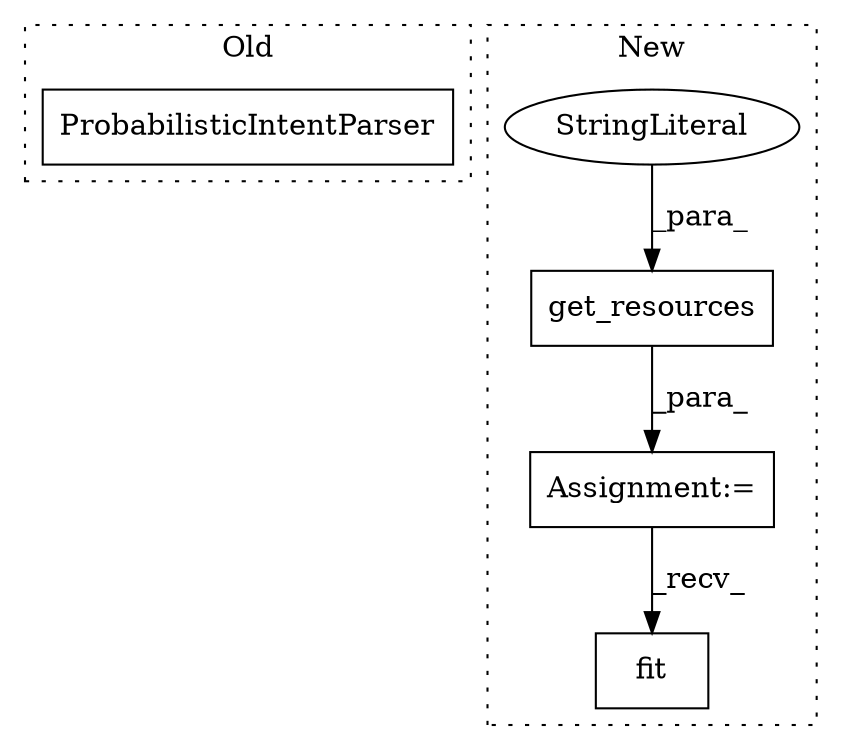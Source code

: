 digraph G {
subgraph cluster0 {
1 [label="ProbabilisticIntentParser" a="32" s="3534,3573" l="26,1" shape="box"];
label = "Old";
style="dotted";
}
subgraph cluster1 {
2 [label="get_resources" a="32" s="3642,3660" l="14,1" shape="box"];
3 [label="fit" a="32" s="3737,3748" l="4,1" shape="box"];
4 [label="StringLiteral" a="45" s="3656" l="4" shape="ellipse"];
5 [label="Assignment:=" a="7" s="3636" l="1" shape="box"];
label = "New";
style="dotted";
}
2 -> 5 [label="_para_"];
4 -> 2 [label="_para_"];
5 -> 3 [label="_recv_"];
}